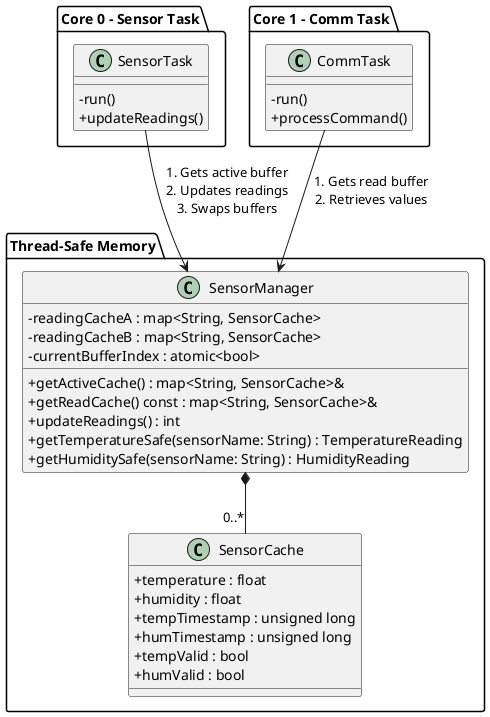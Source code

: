 @startuml
skinparam classAttributeIconSize 0

package "Thread-Safe Memory" {
  class SensorManager {
    -readingCacheA : map<String, SensorCache>
    -readingCacheB : map<String, SensorCache>
    -currentBufferIndex : atomic<bool>
    +getActiveCache() : map<String, SensorCache>&
    +getReadCache() const : map<String, SensorCache>&
    +updateReadings() : int
    +getTemperatureSafe(sensorName: String) : TemperatureReading
    +getHumiditySafe(sensorName: String) : HumidityReading
  }
  
  class SensorCache {
    +temperature : float
    +humidity : float
    +tempTimestamp : unsigned long
    +humTimestamp : unsigned long
    +tempValid : bool
    +humValid : bool
  }
  
  SensorManager *-- "0..*" SensorCache
}

package "Core 0 - Sensor Task" {
  class SensorTask {
    -run()
    +updateReadings()
  }
}

package "Core 1 - Comm Task" {
  class CommTask {
    -run()
    +processCommand()
  }
}

SensorTask --> SensorManager : 1. Gets active buffer\n2. Updates readings\n3. Swaps buffers
CommTask --> SensorManager : 1. Gets read buffer\n2. Retrieves values

@enduml